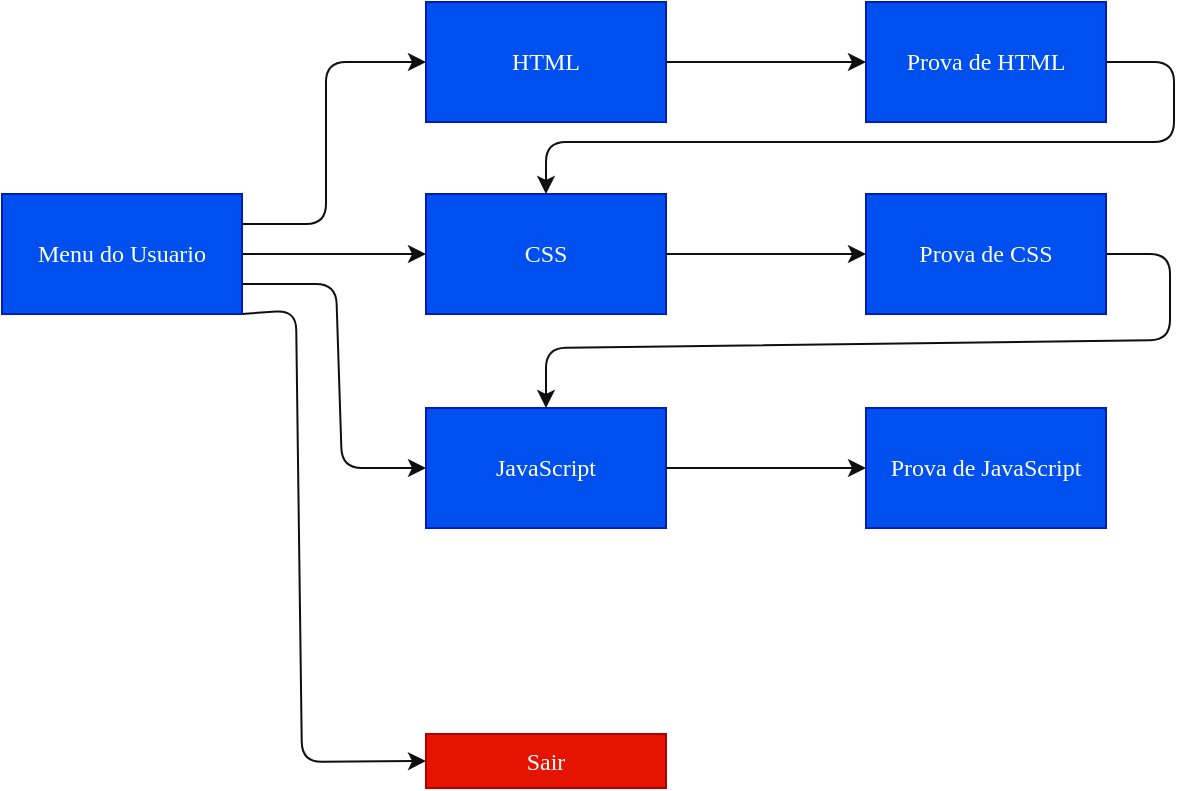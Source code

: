 <mxfile>
    <diagram id="f1oL-Dg3GfGqxymau8xR" name="Página-1">
        <mxGraphModel dx="856" dy="559" grid="0" gridSize="10" guides="1" tooltips="1" connect="1" arrows="1" fold="1" page="1" pageScale="1" pageWidth="1169" pageHeight="827" background="#ffffff" math="0" shadow="0">
            <root>
                <mxCell id="0"/>
                <mxCell id="1" parent="0"/>
                <mxCell id="57" style="edgeStyle=none;hachureGap=4;html=1;exitX=1;exitY=0.25;exitDx=0;exitDy=0;fontFamily=Architects Daughter;fontSource=https%3A%2F%2Ffonts.googleapis.com%2Fcss%3Ffamily%3DArchitects%2BDaughter;fontSize=16;entryX=0;entryY=0.5;entryDx=0;entryDy=0;strokeColor=#100f0f;" edge="1" parent="1" source="56" target="60">
                    <mxGeometry relative="1" as="geometry">
                        <mxPoint x="240" y="140" as="targetPoint"/>
                        <Array as="points">
                            <mxPoint x="191" y="217"/>
                            <mxPoint x="191" y="136"/>
                        </Array>
                    </mxGeometry>
                </mxCell>
                <mxCell id="58" style="edgeStyle=none;hachureGap=4;html=1;exitX=1;exitY=0.5;exitDx=0;exitDy=0;fontFamily=Architects Daughter;fontSource=https%3A%2F%2Ffonts.googleapis.com%2Fcss%3Ffamily%3DArchitects%2BDaughter;fontSize=16;entryX=0;entryY=0.5;entryDx=0;entryDy=0;strokeColor=#100f0f;" edge="1" parent="1" source="56" target="61">
                    <mxGeometry relative="1" as="geometry">
                        <mxPoint x="243" y="207" as="targetPoint"/>
                    </mxGeometry>
                </mxCell>
                <mxCell id="59" style="edgeStyle=none;hachureGap=4;html=1;exitX=1;exitY=0.75;exitDx=0;exitDy=0;fontFamily=Architects Daughter;fontSource=https%3A%2F%2Ffonts.googleapis.com%2Fcss%3Ffamily%3DArchitects%2BDaughter;fontSize=16;entryX=0;entryY=0.5;entryDx=0;entryDy=0;strokeColor=#100f0f;" edge="1" parent="1" source="56" target="62">
                    <mxGeometry relative="1" as="geometry">
                        <mxPoint x="273" y="279" as="targetPoint"/>
                        <Array as="points">
                            <mxPoint x="196" y="247"/>
                            <mxPoint x="199" y="339"/>
                        </Array>
                    </mxGeometry>
                </mxCell>
                <mxCell id="63" style="edgeStyle=none;sketch=0;hachureGap=4;jiggle=2;curveFitting=1;html=1;exitX=1;exitY=1;exitDx=0;exitDy=0;strokeColor=#100f0f;fontFamily=Architects Daughter;fontSource=https%3A%2F%2Ffonts.googleapis.com%2Fcss%3Ffamily%3DArchitects%2BDaughter;fontSize=16;entryX=0;entryY=0.5;entryDx=0;entryDy=0;" edge="1" parent="1" source="56" target="64">
                    <mxGeometry relative="1" as="geometry">
                        <mxPoint x="209" y="485" as="targetPoint"/>
                        <Array as="points">
                            <mxPoint x="176" y="260"/>
                            <mxPoint x="179" y="486"/>
                        </Array>
                    </mxGeometry>
                </mxCell>
                <mxCell id="56" value="Menu do Usuario" style="rounded=0;whiteSpace=wrap;html=1;shadow=0;sketch=0;hachureGap=4;jiggle=2;curveFitting=1;fontFamily=Times New Roman;fontSize=12;fillColor=#0050ef;fontColor=#ffffff;strokeColor=#001DBC;" parent="1" vertex="1">
                    <mxGeometry x="29" y="202" width="120" height="60" as="geometry"/>
                </mxCell>
                <mxCell id="65" style="edgeStyle=none;sketch=0;hachureGap=4;jiggle=2;curveFitting=1;html=1;exitX=1;exitY=0.5;exitDx=0;exitDy=0;strokeColor=#100f0f;fontFamily=Architects Daughter;fontSource=https%3A%2F%2Ffonts.googleapis.com%2Fcss%3Ffamily%3DArchitects%2BDaughter;fontSize=16;entryX=0;entryY=0.5;entryDx=0;entryDy=0;" edge="1" parent="1" source="60" target="66">
                    <mxGeometry relative="1" as="geometry">
                        <mxPoint x="451" y="132" as="targetPoint"/>
                    </mxGeometry>
                </mxCell>
                <mxCell id="60" value="HTML" style="rounded=0;whiteSpace=wrap;html=1;shadow=0;sketch=0;hachureGap=4;jiggle=2;curveFitting=1;fontFamily=Times New Roman;fontSize=12;fillColor=#0050ef;fontColor=#ffffff;strokeColor=#001DBC;" vertex="1" parent="1">
                    <mxGeometry x="241" y="106" width="120" height="60" as="geometry"/>
                </mxCell>
                <mxCell id="61" value="CSS" style="rounded=0;whiteSpace=wrap;html=1;shadow=0;sketch=0;hachureGap=4;jiggle=2;curveFitting=1;fontFamily=Times New Roman;fontSize=12;fillColor=#0050ef;fontColor=#ffffff;strokeColor=#001DBC;" vertex="1" parent="1">
                    <mxGeometry x="241" y="202" width="120" height="60" as="geometry"/>
                </mxCell>
                <mxCell id="62" value="JavaScript" style="rounded=0;whiteSpace=wrap;html=1;shadow=0;sketch=0;hachureGap=4;jiggle=2;curveFitting=1;fontFamily=Times New Roman;fontSize=12;fillColor=#0050ef;fontColor=#ffffff;strokeColor=#001DBC;" vertex="1" parent="1">
                    <mxGeometry x="241" y="309" width="120" height="60" as="geometry"/>
                </mxCell>
                <mxCell id="64" value="Sair" style="rounded=0;whiteSpace=wrap;html=1;shadow=0;sketch=0;hachureGap=4;jiggle=2;curveFitting=1;fontFamily=Times New Roman;fontSize=12;fillColor=#e51400;fontColor=#ffffff;strokeColor=#B20000;" vertex="1" parent="1">
                    <mxGeometry x="241" y="472" width="120" height="27" as="geometry"/>
                </mxCell>
                <mxCell id="71" style="edgeStyle=none;sketch=0;hachureGap=4;jiggle=2;curveFitting=1;html=1;exitX=1;exitY=0.5;exitDx=0;exitDy=0;entryX=0.5;entryY=0;entryDx=0;entryDy=0;strokeColor=#100f0f;fontFamily=Architects Daughter;fontSource=https%3A%2F%2Ffonts.googleapis.com%2Fcss%3Ffamily%3DArchitects%2BDaughter;fontSize=16;" edge="1" parent="1" source="66" target="61">
                    <mxGeometry relative="1" as="geometry">
                        <Array as="points">
                            <mxPoint x="615" y="136"/>
                            <mxPoint x="615" y="176"/>
                            <mxPoint x="301" y="176"/>
                        </Array>
                    </mxGeometry>
                </mxCell>
                <mxCell id="66" value="Prova de HTML" style="rounded=0;whiteSpace=wrap;html=1;shadow=0;sketch=0;hachureGap=4;jiggle=2;curveFitting=1;fontFamily=Times New Roman;fontSize=12;fillColor=#0050ef;fontColor=#ffffff;strokeColor=#001DBC;" vertex="1" parent="1">
                    <mxGeometry x="461" y="106" width="120" height="60" as="geometry"/>
                </mxCell>
                <mxCell id="67" style="edgeStyle=none;sketch=0;hachureGap=4;jiggle=2;curveFitting=1;html=1;exitX=1;exitY=0.5;exitDx=0;exitDy=0;strokeColor=#100f0f;fontFamily=Architects Daughter;fontSource=https%3A%2F%2Ffonts.googleapis.com%2Fcss%3Ffamily%3DArchitects%2BDaughter;fontSize=16;entryX=0;entryY=0.5;entryDx=0;entryDy=0;" edge="1" parent="1" target="68" source="61">
                    <mxGeometry relative="1" as="geometry">
                        <mxPoint x="461" y="142" as="targetPoint"/>
                        <mxPoint x="371" y="146" as="sourcePoint"/>
                    </mxGeometry>
                </mxCell>
                <mxCell id="72" style="edgeStyle=none;sketch=0;hachureGap=4;jiggle=2;curveFitting=1;html=1;exitX=1;exitY=0.5;exitDx=0;exitDy=0;entryX=0.5;entryY=0;entryDx=0;entryDy=0;strokeColor=#100f0f;fontFamily=Architects Daughter;fontSource=https%3A%2F%2Ffonts.googleapis.com%2Fcss%3Ffamily%3DArchitects%2BDaughter;fontSize=16;" edge="1" parent="1" source="68" target="62">
                    <mxGeometry relative="1" as="geometry">
                        <Array as="points">
                            <mxPoint x="613" y="232"/>
                            <mxPoint x="613" y="275"/>
                            <mxPoint x="301" y="279"/>
                        </Array>
                    </mxGeometry>
                </mxCell>
                <mxCell id="68" value="Prova de CSS" style="rounded=0;whiteSpace=wrap;html=1;shadow=0;sketch=0;hachureGap=4;jiggle=2;curveFitting=1;fontFamily=Times New Roman;fontSize=12;fillColor=#0050ef;fontColor=#ffffff;strokeColor=#001DBC;" vertex="1" parent="1">
                    <mxGeometry x="461" y="202" width="120" height="60" as="geometry"/>
                </mxCell>
                <mxCell id="69" style="edgeStyle=none;sketch=0;hachureGap=4;jiggle=2;curveFitting=1;html=1;exitX=1;exitY=0.5;exitDx=0;exitDy=0;strokeColor=#100f0f;fontFamily=Architects Daughter;fontSource=https%3A%2F%2Ffonts.googleapis.com%2Fcss%3Ffamily%3DArchitects%2BDaughter;fontSize=16;entryX=0;entryY=0.5;entryDx=0;entryDy=0;" edge="1" parent="1" target="70" source="62">
                    <mxGeometry relative="1" as="geometry">
                        <mxPoint x="502" y="306" as="targetPoint"/>
                        <mxPoint x="398" y="318" as="sourcePoint"/>
                    </mxGeometry>
                </mxCell>
                <mxCell id="70" value="Prova de JavaScript" style="rounded=0;whiteSpace=wrap;html=1;shadow=0;sketch=0;hachureGap=4;jiggle=2;curveFitting=1;fontFamily=Times New Roman;fontSize=12;fillColor=#0050ef;fontColor=#ffffff;strokeColor=#001DBC;" vertex="1" parent="1">
                    <mxGeometry x="461" y="309" width="120" height="60" as="geometry"/>
                </mxCell>
            </root>
        </mxGraphModel>
    </diagram>
</mxfile>